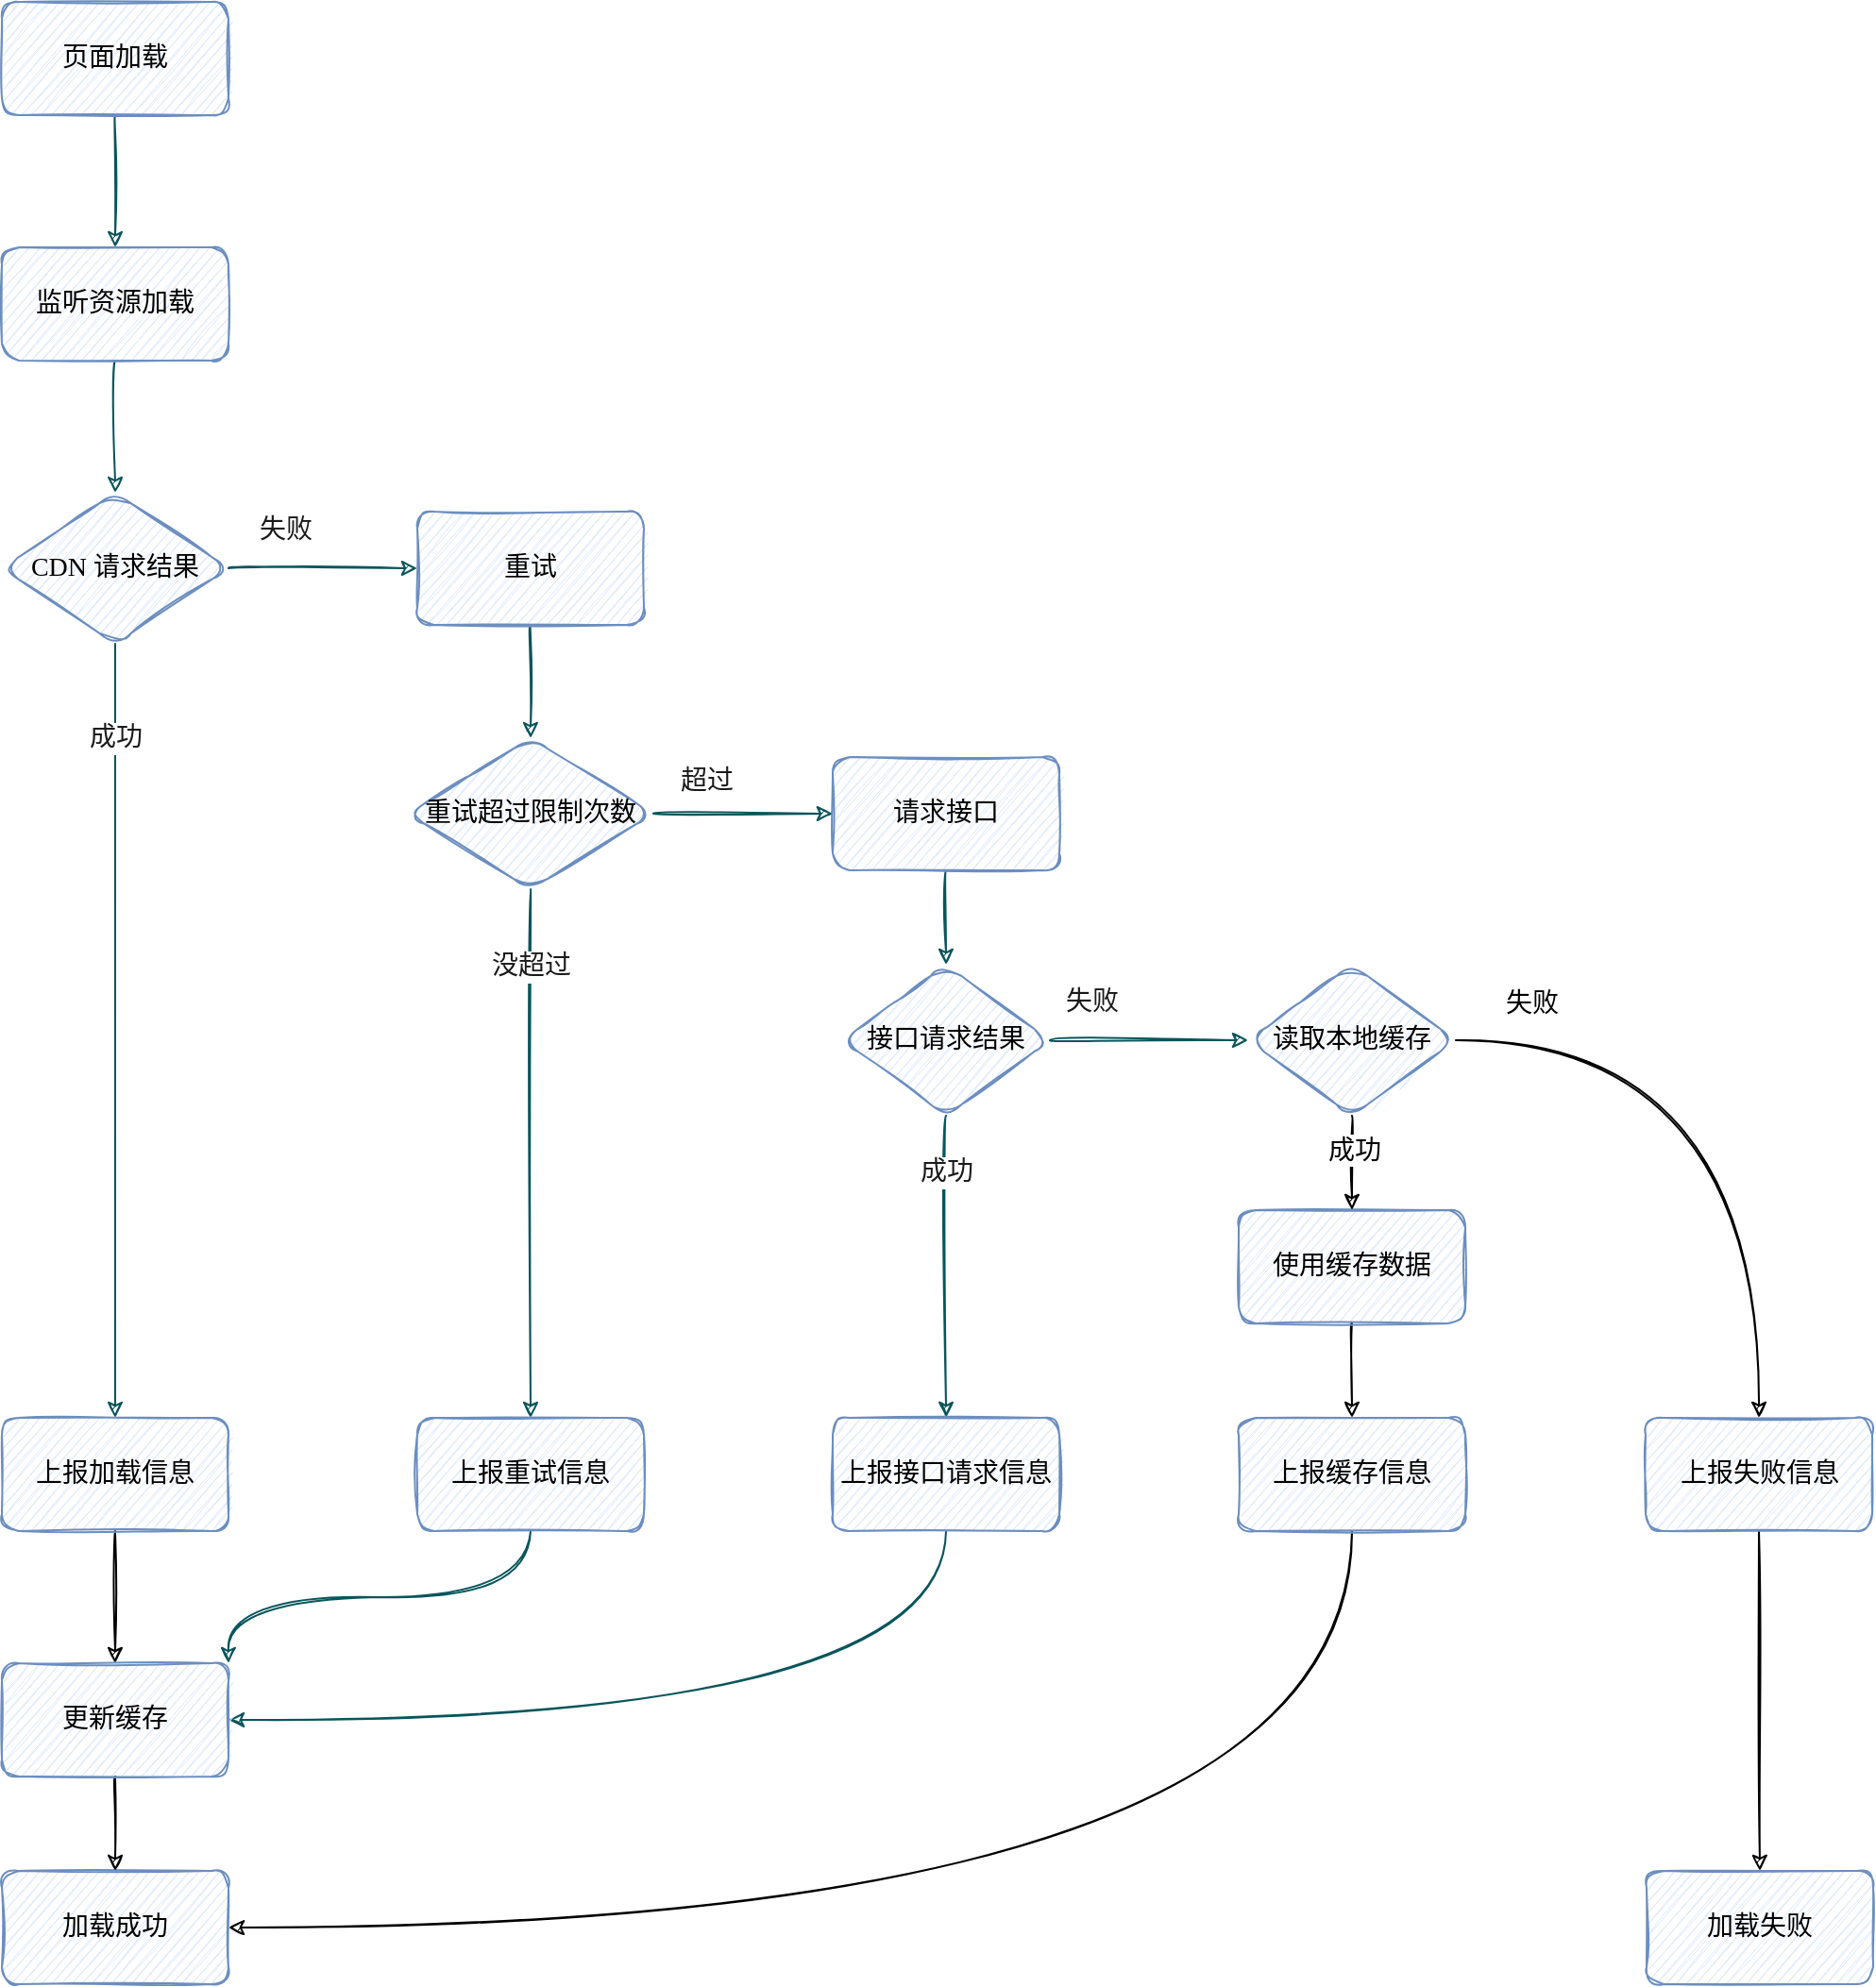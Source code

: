 <mxfile version="20.1.1" type="github" pages="3">
  <diagram id="t3yySSqcQi0GK2jSETE2" name="第 1 页">
    <mxGraphModel dx="1234" dy="736" grid="1" gridSize="10" guides="1" tooltips="1" connect="1" arrows="1" fold="1" page="1" pageScale="1" pageWidth="827" pageHeight="1169" math="0" shadow="0">
      <root>
        <mxCell id="0" />
        <mxCell id="1" parent="0" />
        <mxCell id="Fh5pH-LALgqKmIhRboKd-12" value="" style="edgeStyle=orthogonalEdgeStyle;curved=1;rounded=1;sketch=1;orthogonalLoop=1;jettySize=auto;html=1;fontFamily=手札体-简;fontColor=#1A1A1A;strokeColor=#09555B;fontSize=14;" parent="1" source="Fh5pH-LALgqKmIhRboKd-6" target="Fh5pH-LALgqKmIhRboKd-11" edge="1">
          <mxGeometry relative="1" as="geometry" />
        </mxCell>
        <mxCell id="Fh5pH-LALgqKmIhRboKd-6" value="页面加载" style="whiteSpace=wrap;html=1;fontFamily=手札体-简;fillColor=#dae8fc;strokeColor=#6c8ebf;rounded=1;sketch=1;shadow=0;glass=0;fontSize=14;" parent="1" vertex="1">
          <mxGeometry x="250" y="250" width="120" height="60" as="geometry" />
        </mxCell>
        <mxCell id="Fh5pH-LALgqKmIhRboKd-16" value="" style="edgeStyle=orthogonalEdgeStyle;curved=1;rounded=1;sketch=1;orthogonalLoop=1;jettySize=auto;html=1;fontFamily=手札体-简;fontColor=#1A1A1A;strokeColor=#09555B;fontSize=14;" parent="1" source="Fh5pH-LALgqKmIhRboKd-11" target="Fh5pH-LALgqKmIhRboKd-15" edge="1">
          <mxGeometry relative="1" as="geometry" />
        </mxCell>
        <mxCell id="Fh5pH-LALgqKmIhRboKd-11" value="监听资源加载" style="whiteSpace=wrap;html=1;fontFamily=手札体-简;fillColor=#dae8fc;strokeColor=#6c8ebf;rounded=1;sketch=1;shadow=0;glass=0;fontSize=14;" parent="1" vertex="1">
          <mxGeometry x="250" y="380" width="120" height="60" as="geometry" />
        </mxCell>
        <mxCell id="Fh5pH-LALgqKmIhRboKd-18" value="" style="edgeStyle=orthogonalEdgeStyle;curved=1;rounded=1;sketch=1;orthogonalLoop=1;jettySize=auto;html=1;fontFamily=手札体-简;fontColor=#1A1A1A;strokeColor=#09555B;entryX=0.5;entryY=0;entryDx=0;entryDy=0;fontSize=14;" parent="1" source="Fh5pH-LALgqKmIhRboKd-15" target="Fh5pH-LALgqKmIhRboKd-32" edge="1">
          <mxGeometry relative="1" as="geometry">
            <mxPoint x="320" y="670" as="targetPoint" />
          </mxGeometry>
        </mxCell>
        <mxCell id="Fh5pH-LALgqKmIhRboKd-24" value="成功" style="edgeLabel;html=1;align=center;verticalAlign=middle;resizable=0;points=[];fontFamily=手札体-简;fontColor=#1A1A1A;fontSize=14;" parent="Fh5pH-LALgqKmIhRboKd-18" vertex="1" connectable="0">
          <mxGeometry x="-0.371" relative="1" as="geometry">
            <mxPoint y="-79" as="offset" />
          </mxGeometry>
        </mxCell>
        <mxCell id="Fh5pH-LALgqKmIhRboKd-26" value="" style="edgeStyle=orthogonalEdgeStyle;curved=1;rounded=1;sketch=1;orthogonalLoop=1;jettySize=auto;html=1;fontFamily=手札体-简;fontColor=#1A1A1A;strokeColor=#09555B;entryX=0;entryY=0.5;entryDx=0;entryDy=0;fontSize=14;" parent="1" source="Fh5pH-LALgqKmIhRboKd-15" target="Fh5pH-LALgqKmIhRboKd-43" edge="1">
          <mxGeometry relative="1" as="geometry" />
        </mxCell>
        <mxCell id="Fh5pH-LALgqKmIhRboKd-27" value="失败" style="edgeLabel;html=1;align=center;verticalAlign=middle;resizable=0;points=[];fontFamily=手札体-简;fontColor=#1A1A1A;fontSize=14;" parent="Fh5pH-LALgqKmIhRboKd-26" vertex="1" connectable="0">
          <mxGeometry x="-0.1" y="1" relative="1" as="geometry">
            <mxPoint x="-15" y="-19" as="offset" />
          </mxGeometry>
        </mxCell>
        <mxCell id="Fh5pH-LALgqKmIhRboKd-15" value="CDN 请求结果" style="rhombus;whiteSpace=wrap;html=1;fontFamily=手札体-简;fillColor=#dae8fc;strokeColor=#6c8ebf;rounded=1;sketch=1;shadow=0;glass=0;fontSize=14;" parent="1" vertex="1">
          <mxGeometry x="250" y="510" width="120" height="80" as="geometry" />
        </mxCell>
        <mxCell id="Fh5pH-LALgqKmIhRboKd-19" value="加载成功" style="whiteSpace=wrap;html=1;fontFamily=手札体-简;fillColor=#dae8fc;strokeColor=#6c8ebf;rounded=1;sketch=1;shadow=0;glass=0;fontSize=14;" parent="1" vertex="1">
          <mxGeometry x="250" y="1240" width="120" height="60" as="geometry" />
        </mxCell>
        <mxCell id="Fh5pH-LALgqKmIhRboKd-29" value="" style="edgeStyle=orthogonalEdgeStyle;curved=1;rounded=1;sketch=1;orthogonalLoop=1;jettySize=auto;html=1;fontFamily=手札体-简;fontColor=#1A1A1A;strokeColor=#09555B;fontSize=14;" parent="1" source="Fh5pH-LALgqKmIhRboKd-25" target="Fh5pH-LALgqKmIhRboKd-28" edge="1">
          <mxGeometry relative="1" as="geometry" />
        </mxCell>
        <mxCell id="Fh5pH-LALgqKmIhRboKd-25" value="请求接口" style="whiteSpace=wrap;html=1;fontFamily=手札体-简;fillColor=#dae8fc;strokeColor=#6c8ebf;rounded=1;sketch=1;shadow=0;glass=0;fontSize=14;" parent="1" vertex="1">
          <mxGeometry x="690" y="650" width="120" height="60" as="geometry" />
        </mxCell>
        <mxCell id="Fh5pH-LALgqKmIhRboKd-40" value="" style="edgeStyle=orthogonalEdgeStyle;curved=1;rounded=1;sketch=1;orthogonalLoop=1;jettySize=auto;html=1;fontFamily=手札体-简;fontColor=#1A1A1A;strokeColor=#09555B;fontSize=14;" parent="1" source="Fh5pH-LALgqKmIhRboKd-28" target="Ezvvd1wqISpp8vzojuVs-2" edge="1">
          <mxGeometry relative="1" as="geometry" />
        </mxCell>
        <mxCell id="Fh5pH-LALgqKmIhRboKd-42" value="失败" style="edgeLabel;html=1;align=center;verticalAlign=middle;resizable=0;points=[];fontFamily=手札体-简;fontColor=#1A1A1A;fontSize=14;" parent="Fh5pH-LALgqKmIhRboKd-40" vertex="1" connectable="0">
          <mxGeometry x="0.152" y="-18" relative="1" as="geometry">
            <mxPoint x="-39" y="-38" as="offset" />
          </mxGeometry>
        </mxCell>
        <mxCell id="Fh5pH-LALgqKmIhRboKd-52" value="成功" style="edgeStyle=orthogonalEdgeStyle;curved=1;rounded=1;sketch=1;orthogonalLoop=1;jettySize=auto;html=1;exitX=0.5;exitY=1;exitDx=0;exitDy=0;entryX=0.5;entryY=0;entryDx=0;entryDy=0;fontFamily=手札体-简;fontColor=#1A1A1A;strokeColor=#09555B;fontSize=14;" parent="1" source="Fh5pH-LALgqKmIhRboKd-28" target="Fh5pH-LALgqKmIhRboKd-51" edge="1">
          <mxGeometry x="-0.625" relative="1" as="geometry">
            <mxPoint x="750" y="950" as="sourcePoint" />
            <mxPoint as="offset" />
          </mxGeometry>
        </mxCell>
        <mxCell id="Fh5pH-LALgqKmIhRboKd-28" value="接口请求结果" style="rhombus;whiteSpace=wrap;html=1;fontFamily=手札体-简;fillColor=#dae8fc;strokeColor=#6c8ebf;rounded=1;sketch=1;shadow=0;glass=0;fontSize=14;" parent="1" vertex="1">
          <mxGeometry x="695" y="760" width="110" height="80" as="geometry" />
        </mxCell>
        <mxCell id="d2gF18R-AOTu4A_wBiwt-5" style="edgeStyle=orthogonalEdgeStyle;curved=1;rounded=1;sketch=1;orthogonalLoop=1;jettySize=auto;html=1;exitX=0.5;exitY=1;exitDx=0;exitDy=0;entryX=0.5;entryY=0;entryDx=0;entryDy=0;fontSize=14;" edge="1" parent="1" source="Fh5pH-LALgqKmIhRboKd-32" target="d2gF18R-AOTu4A_wBiwt-3">
          <mxGeometry relative="1" as="geometry" />
        </mxCell>
        <mxCell id="Fh5pH-LALgqKmIhRboKd-32" value="上报加载信息" style="whiteSpace=wrap;html=1;fontFamily=手札体-简;fillColor=#dae8fc;strokeColor=#6c8ebf;rounded=1;sketch=1;shadow=0;glass=0;fontSize=14;" parent="1" vertex="1">
          <mxGeometry x="250" y="1000" width="120" height="60" as="geometry" />
        </mxCell>
        <mxCell id="d2gF18R-AOTu4A_wBiwt-2" style="edgeStyle=orthogonalEdgeStyle;curved=1;rounded=1;sketch=1;orthogonalLoop=1;jettySize=auto;html=1;exitX=0.5;exitY=1;exitDx=0;exitDy=0;entryX=0.5;entryY=0;entryDx=0;entryDy=0;fontSize=14;" edge="1" parent="1" source="Fh5pH-LALgqKmIhRboKd-39" target="d2gF18R-AOTu4A_wBiwt-1">
          <mxGeometry relative="1" as="geometry" />
        </mxCell>
        <mxCell id="Fh5pH-LALgqKmIhRboKd-39" value="使用缓存数据" style="whiteSpace=wrap;html=1;fontFamily=手札体-简;fillColor=#dae8fc;strokeColor=#6c8ebf;rounded=1;sketch=1;shadow=0;glass=0;fontSize=14;" parent="1" vertex="1">
          <mxGeometry x="905" y="890" width="120" height="60" as="geometry" />
        </mxCell>
        <mxCell id="Fh5pH-LALgqKmIhRboKd-44" style="edgeStyle=orthogonalEdgeStyle;curved=1;rounded=1;sketch=1;orthogonalLoop=1;jettySize=auto;html=1;exitX=1;exitY=0.5;exitDx=0;exitDy=0;entryX=0;entryY=0.5;entryDx=0;entryDy=0;fontFamily=手札体-简;fontColor=#1A1A1A;strokeColor=#09555B;fontSize=14;" parent="1" source="Fh5pH-LALgqKmIhRboKd-45" target="Fh5pH-LALgqKmIhRboKd-25" edge="1">
          <mxGeometry relative="1" as="geometry" />
        </mxCell>
        <mxCell id="Fh5pH-LALgqKmIhRboKd-50" value="超过" style="edgeLabel;html=1;align=center;verticalAlign=middle;resizable=0;points=[];fontFamily=手札体-简;fontColor=#1A1A1A;fontSize=14;" parent="Fh5pH-LALgqKmIhRboKd-44" vertex="1" connectable="0">
          <mxGeometry x="-0.412" y="17" relative="1" as="geometry">
            <mxPoint as="offset" />
          </mxGeometry>
        </mxCell>
        <mxCell id="Fh5pH-LALgqKmIhRboKd-46" value="" style="edgeStyle=orthogonalEdgeStyle;curved=1;rounded=1;sketch=1;orthogonalLoop=1;jettySize=auto;html=1;fontFamily=手札体-简;fontColor=#1A1A1A;strokeColor=#09555B;fontSize=14;" parent="1" source="Fh5pH-LALgqKmIhRboKd-43" target="Fh5pH-LALgqKmIhRboKd-45" edge="1">
          <mxGeometry relative="1" as="geometry" />
        </mxCell>
        <mxCell id="Fh5pH-LALgqKmIhRboKd-43" value="重试" style="whiteSpace=wrap;html=1;fontFamily=手札体-简;fillColor=#dae8fc;strokeColor=#6c8ebf;rounded=1;sketch=1;shadow=0;glass=0;fontSize=14;" parent="1" vertex="1">
          <mxGeometry x="470" y="520" width="120" height="60" as="geometry" />
        </mxCell>
        <mxCell id="Fh5pH-LALgqKmIhRboKd-48" style="edgeStyle=orthogonalEdgeStyle;curved=1;rounded=1;sketch=1;orthogonalLoop=1;jettySize=auto;html=1;exitX=0.5;exitY=1;exitDx=0;exitDy=0;entryX=0.5;entryY=0;entryDx=0;entryDy=0;fontFamily=手札体-简;fontColor=#1A1A1A;strokeColor=#09555B;fontSize=14;" parent="1" source="Fh5pH-LALgqKmIhRboKd-45" target="Fh5pH-LALgqKmIhRboKd-47" edge="1">
          <mxGeometry relative="1" as="geometry" />
        </mxCell>
        <mxCell id="Fh5pH-LALgqKmIhRboKd-49" value="没超过" style="edgeLabel;html=1;align=center;verticalAlign=middle;resizable=0;points=[];fontFamily=手札体-简;fontColor=#1A1A1A;fontSize=14;" parent="Fh5pH-LALgqKmIhRboKd-48" vertex="1" connectable="0">
          <mxGeometry x="0.067" y="2" relative="1" as="geometry">
            <mxPoint x="-2" y="-109" as="offset" />
          </mxGeometry>
        </mxCell>
        <mxCell id="Fh5pH-LALgqKmIhRboKd-45" value="重试超过限制次数" style="rhombus;whiteSpace=wrap;html=1;fontFamily=手札体-简;fillColor=#dae8fc;strokeColor=#6c8ebf;rounded=1;sketch=1;shadow=0;glass=0;fontSize=14;" parent="1" vertex="1">
          <mxGeometry x="465" y="640" width="130" height="80" as="geometry" />
        </mxCell>
        <mxCell id="Fh5pH-LALgqKmIhRboKd-56" style="edgeStyle=orthogonalEdgeStyle;curved=1;rounded=1;sketch=1;orthogonalLoop=1;jettySize=auto;html=1;exitX=0.5;exitY=1;exitDx=0;exitDy=0;entryX=1;entryY=0;entryDx=0;entryDy=0;fontFamily=手札体-简;fontColor=#1A1A1A;strokeColor=#09555B;fontSize=14;" parent="1" source="Fh5pH-LALgqKmIhRboKd-47" target="d2gF18R-AOTu4A_wBiwt-3" edge="1">
          <mxGeometry relative="1" as="geometry" />
        </mxCell>
        <mxCell id="Fh5pH-LALgqKmIhRboKd-47" value="上报重试信息" style="whiteSpace=wrap;html=1;fontFamily=手札体-简;fillColor=#dae8fc;strokeColor=#6c8ebf;rounded=1;sketch=1;shadow=0;glass=0;fontSize=14;" parent="1" vertex="1">
          <mxGeometry x="470" y="1000" width="120" height="60" as="geometry" />
        </mxCell>
        <mxCell id="Fh5pH-LALgqKmIhRboKd-59" style="edgeStyle=orthogonalEdgeStyle;curved=1;rounded=1;sketch=1;orthogonalLoop=1;jettySize=auto;html=1;exitX=0.5;exitY=1;exitDx=0;exitDy=0;entryX=1;entryY=0.5;entryDx=0;entryDy=0;fontFamily=手札体-简;fontColor=#1A1A1A;strokeColor=#09555B;fontSize=14;" parent="1" source="Fh5pH-LALgqKmIhRboKd-51" target="d2gF18R-AOTu4A_wBiwt-3" edge="1">
          <mxGeometry relative="1" as="geometry" />
        </mxCell>
        <mxCell id="Fh5pH-LALgqKmIhRboKd-51" value="上报接口请求信息" style="whiteSpace=wrap;html=1;fontFamily=手札体-简;fillColor=#dae8fc;strokeColor=#6c8ebf;rounded=1;sketch=1;shadow=0;glass=0;fontSize=14;" parent="1" vertex="1">
          <mxGeometry x="690" y="1000" width="120" height="60" as="geometry" />
        </mxCell>
        <mxCell id="d2gF18R-AOTu4A_wBiwt-7" style="edgeStyle=orthogonalEdgeStyle;curved=1;rounded=1;sketch=1;orthogonalLoop=1;jettySize=auto;html=1;exitX=0.5;exitY=1;exitDx=0;exitDy=0;entryX=0.5;entryY=0;entryDx=0;entryDy=0;fontSize=14;" edge="1" parent="1" source="Ezvvd1wqISpp8vzojuVs-4" target="Ezvvd1wqISpp8vzojuVs-1">
          <mxGeometry relative="1" as="geometry" />
        </mxCell>
        <mxCell id="Ezvvd1wqISpp8vzojuVs-6" style="edgeStyle=orthogonalEdgeStyle;curved=1;rounded=1;sketch=1;orthogonalLoop=1;jettySize=auto;html=1;exitX=0.5;exitY=1;exitDx=0;exitDy=0;entryX=1;entryY=0.5;entryDx=0;entryDy=0;fontSize=14;" edge="1" parent="1" source="d2gF18R-AOTu4A_wBiwt-1" target="Fh5pH-LALgqKmIhRboKd-19">
          <mxGeometry relative="1" as="geometry" />
        </mxCell>
        <mxCell id="d2gF18R-AOTu4A_wBiwt-1" value="上报缓存信息" style="whiteSpace=wrap;html=1;fontFamily=手札体-简;fillColor=#dae8fc;strokeColor=#6c8ebf;rounded=1;sketch=1;shadow=0;glass=0;fontSize=14;" vertex="1" parent="1">
          <mxGeometry x="905" y="1000" width="120" height="60" as="geometry" />
        </mxCell>
        <mxCell id="d2gF18R-AOTu4A_wBiwt-6" style="edgeStyle=orthogonalEdgeStyle;curved=1;rounded=1;sketch=1;orthogonalLoop=1;jettySize=auto;html=1;exitX=0.5;exitY=1;exitDx=0;exitDy=0;fontSize=14;" edge="1" parent="1" source="d2gF18R-AOTu4A_wBiwt-3" target="Fh5pH-LALgqKmIhRboKd-19">
          <mxGeometry relative="1" as="geometry" />
        </mxCell>
        <mxCell id="d2gF18R-AOTu4A_wBiwt-3" value="更新缓存" style="whiteSpace=wrap;html=1;fontFamily=手札体-简;fillColor=#dae8fc;strokeColor=#6c8ebf;rounded=1;sketch=1;shadow=0;glass=0;fontSize=14;" vertex="1" parent="1">
          <mxGeometry x="250" y="1130" width="120" height="60" as="geometry" />
        </mxCell>
        <mxCell id="Ezvvd1wqISpp8vzojuVs-1" value="加载失败" style="whiteSpace=wrap;html=1;fontFamily=手札体-简;fillColor=#dae8fc;strokeColor=#6c8ebf;rounded=1;sketch=1;shadow=0;glass=0;fontSize=14;" vertex="1" parent="1">
          <mxGeometry x="1121" y="1240" width="120" height="60" as="geometry" />
        </mxCell>
        <mxCell id="Ezvvd1wqISpp8vzojuVs-3" style="edgeStyle=orthogonalEdgeStyle;curved=1;rounded=1;sketch=1;orthogonalLoop=1;jettySize=auto;html=1;fontSize=14;" edge="1" parent="1" source="Ezvvd1wqISpp8vzojuVs-2" target="Fh5pH-LALgqKmIhRboKd-39">
          <mxGeometry relative="1" as="geometry" />
        </mxCell>
        <mxCell id="Ezvvd1wqISpp8vzojuVs-7" value="成功" style="edgeLabel;html=1;align=center;verticalAlign=middle;resizable=0;points=[];fontSize=14;" vertex="1" connectable="0" parent="Ezvvd1wqISpp8vzojuVs-3">
          <mxGeometry x="-0.3" y="1" relative="1" as="geometry">
            <mxPoint as="offset" />
          </mxGeometry>
        </mxCell>
        <mxCell id="Ezvvd1wqISpp8vzojuVs-5" value="" style="edgeStyle=orthogonalEdgeStyle;curved=1;rounded=1;sketch=1;orthogonalLoop=1;jettySize=auto;html=1;fontSize=14;" edge="1" parent="1" source="Ezvvd1wqISpp8vzojuVs-2" target="Ezvvd1wqISpp8vzojuVs-4">
          <mxGeometry relative="1" as="geometry" />
        </mxCell>
        <mxCell id="Ezvvd1wqISpp8vzojuVs-8" value="失败" style="edgeLabel;html=1;align=center;verticalAlign=middle;resizable=0;points=[];fontSize=14;" vertex="1" connectable="0" parent="Ezvvd1wqISpp8vzojuVs-5">
          <mxGeometry x="-0.423" y="-35" relative="1" as="geometry">
            <mxPoint x="-64" y="-55" as="offset" />
          </mxGeometry>
        </mxCell>
        <mxCell id="Ezvvd1wqISpp8vzojuVs-2" value="读取本地缓存" style="rhombus;whiteSpace=wrap;html=1;fontFamily=手札体-简;fillColor=#dae8fc;strokeColor=#6c8ebf;rounded=1;sketch=1;shadow=0;glass=0;fontSize=14;" vertex="1" parent="1">
          <mxGeometry x="910" y="760" width="110" height="80" as="geometry" />
        </mxCell>
        <mxCell id="Ezvvd1wqISpp8vzojuVs-4" value="上报失败信息" style="whiteSpace=wrap;html=1;fontFamily=手札体-简;fillColor=#dae8fc;strokeColor=#6c8ebf;rounded=1;sketch=1;shadow=0;glass=0;fontSize=14;" vertex="1" parent="1">
          <mxGeometry x="1120.5" y="1000" width="120" height="60" as="geometry" />
        </mxCell>
      </root>
    </mxGraphModel>
  </diagram>
  <diagram id="sl3AEhHY-nBt-mH4pjWt" name="第 2 页">
    <mxGraphModel dx="2061" dy="736" grid="1" gridSize="10" guides="1" tooltips="1" connect="1" arrows="1" fold="1" page="1" pageScale="1" pageWidth="827" pageHeight="1169" math="0" shadow="0">
      <root>
        <mxCell id="0" />
        <mxCell id="1" parent="0" />
        <mxCell id="W8LU7qQIYmxVWT3VaW9S-6" value="" style="edgeStyle=orthogonalEdgeStyle;rounded=1;orthogonalLoop=1;jettySize=auto;html=1;curved=1;sketch=1;fontSize=14;" edge="1" parent="1" source="W8LU7qQIYmxVWT3VaW9S-1" target="W8LU7qQIYmxVWT3VaW9S-5">
          <mxGeometry relative="1" as="geometry" />
        </mxCell>
        <mxCell id="W8LU7qQIYmxVWT3VaW9S-1" value="进入 RN 页面" style="whiteSpace=wrap;html=1;fontFamily=手札体-简;fillColor=#dae8fc;strokeColor=#6c8ebf;rounded=1;sketch=1;shadow=0;glass=0;fontSize=14;" vertex="1" parent="1">
          <mxGeometry x="-360" y="225" width="120" height="60" as="geometry" />
        </mxCell>
        <mxCell id="W8LU7qQIYmxVWT3VaW9S-8" value="" style="edgeStyle=orthogonalEdgeStyle;rounded=1;orthogonalLoop=1;jettySize=auto;html=1;curved=1;sketch=1;fontSize=14;" edge="1" parent="1" source="W8LU7qQIYmxVWT3VaW9S-5" target="W8LU7qQIYmxVWT3VaW9S-7">
          <mxGeometry relative="1" as="geometry" />
        </mxCell>
        <mxCell id="W8LU7qQIYmxVWT3VaW9S-9" value="&amp;lt;= 60s" style="edgeLabel;html=1;align=center;verticalAlign=middle;resizable=0;points=[];sketch=1;rounded=1;fontSize=14;" vertex="1" connectable="0" parent="W8LU7qQIYmxVWT3VaW9S-8">
          <mxGeometry x="-0.217" y="-2" relative="1" as="geometry">
            <mxPoint y="1" as="offset" />
          </mxGeometry>
        </mxCell>
        <mxCell id="W8LU7qQIYmxVWT3VaW9S-11" value="" style="edgeStyle=orthogonalEdgeStyle;rounded=1;orthogonalLoop=1;jettySize=auto;html=1;curved=1;sketch=1;fontSize=14;" edge="1" parent="1" source="W8LU7qQIYmxVWT3VaW9S-5" target="W8LU7qQIYmxVWT3VaW9S-10">
          <mxGeometry relative="1" as="geometry" />
        </mxCell>
        <mxCell id="W8LU7qQIYmxVWT3VaW9S-12" value="&amp;gt; 60s" style="edgeLabel;html=1;align=center;verticalAlign=middle;resizable=0;points=[];sketch=1;rounded=1;fontSize=14;" vertex="1" connectable="0" parent="W8LU7qQIYmxVWT3VaW9S-11">
          <mxGeometry x="-0.273" y="4" relative="1" as="geometry">
            <mxPoint x="-3" y="-11" as="offset" />
          </mxGeometry>
        </mxCell>
        <mxCell id="W8LU7qQIYmxVWT3VaW9S-5" value="与上次请求间隔" style="rhombus;whiteSpace=wrap;html=1;fontFamily=手札体-简;fillColor=#dae8fc;strokeColor=#6c8ebf;rounded=1;sketch=1;shadow=0;glass=0;fontSize=14;" vertex="1" parent="1">
          <mxGeometry x="-150" y="220" width="160" height="70" as="geometry" />
        </mxCell>
        <mxCell id="W8LU7qQIYmxVWT3VaW9S-7" value="不需要额外请求" style="whiteSpace=wrap;html=1;fontFamily=手札体-简;fillColor=#dae8fc;strokeColor=#6c8ebf;rounded=1;sketch=1;shadow=0;glass=0;fontSize=14;" vertex="1" parent="1">
          <mxGeometry x="-130" y="110" width="120" height="60" as="geometry" />
        </mxCell>
        <mxCell id="Dcg1v1eFajbZp5ejthmp-4" value="" style="edgeStyle=orthogonalEdgeStyle;curved=1;rounded=1;sketch=1;orthogonalLoop=1;jettySize=auto;html=1;fontSize=14;" edge="1" parent="1" source="W8LU7qQIYmxVWT3VaW9S-10" target="Dcg1v1eFajbZp5ejthmp-3">
          <mxGeometry relative="1" as="geometry" />
        </mxCell>
        <mxCell id="W8LU7qQIYmxVWT3VaW9S-10" value="请求资源" style="whiteSpace=wrap;html=1;fontFamily=手札体-简;fillColor=#ffe6cc;strokeColor=#d79b00;rounded=1;sketch=1;shadow=0;glass=0;fontSize=14;" vertex="1" parent="1">
          <mxGeometry x="100" y="225" width="120" height="60" as="geometry" />
        </mxCell>
        <mxCell id="Dcg1v1eFajbZp5ejthmp-6" value="" style="edgeStyle=orthogonalEdgeStyle;curved=1;rounded=1;sketch=1;orthogonalLoop=1;jettySize=auto;html=1;entryX=0;entryY=0.5;entryDx=0;entryDy=0;fontSize=14;" edge="1" parent="1" source="Dcg1v1eFajbZp5ejthmp-3" target="Dcg1v1eFajbZp5ejthmp-5">
          <mxGeometry relative="1" as="geometry" />
        </mxCell>
        <mxCell id="Dcg1v1eFajbZp5ejthmp-11" value="Pending" style="edgeLabel;html=1;align=center;verticalAlign=middle;resizable=0;points=[];fontSize=14;" vertex="1" connectable="0" parent="Dcg1v1eFajbZp5ejthmp-6">
          <mxGeometry x="-0.7" y="1" relative="1" as="geometry">
            <mxPoint x="-12" y="-1" as="offset" />
          </mxGeometry>
        </mxCell>
        <mxCell id="Dcg1v1eFajbZp5ejthmp-9" value="" style="edgeStyle=orthogonalEdgeStyle;curved=1;rounded=1;sketch=1;orthogonalLoop=1;jettySize=auto;html=1;fontSize=14;" edge="1" parent="1" source="Dcg1v1eFajbZp5ejthmp-3" target="Dcg1v1eFajbZp5ejthmp-8">
          <mxGeometry relative="1" as="geometry" />
        </mxCell>
        <mxCell id="Dcg1v1eFajbZp5ejthmp-10" value="Success" style="edgeLabel;html=1;align=center;verticalAlign=middle;resizable=0;points=[];fontSize=14;" vertex="1" connectable="0" parent="Dcg1v1eFajbZp5ejthmp-9">
          <mxGeometry x="-0.5" y="1" relative="1" as="geometry">
            <mxPoint y="-14" as="offset" />
          </mxGeometry>
        </mxCell>
        <mxCell id="1T5LR_B1_hxrHVFEum1K-2" value="" style="edgeStyle=orthogonalEdgeStyle;curved=1;rounded=1;sketch=1;orthogonalLoop=1;jettySize=auto;html=1;entryX=0;entryY=0.5;entryDx=0;entryDy=0;fontSize=14;" edge="1" parent="1" source="Dcg1v1eFajbZp5ejthmp-3" target="1T5LR_B1_hxrHVFEum1K-1">
          <mxGeometry relative="1" as="geometry" />
        </mxCell>
        <mxCell id="1T5LR_B1_hxrHVFEum1K-3" value="Failed" style="edgeLabel;html=1;align=center;verticalAlign=middle;resizable=0;points=[];fontSize=14;" vertex="1" connectable="0" parent="1T5LR_B1_hxrHVFEum1K-2">
          <mxGeometry x="-0.389" y="-2" relative="1" as="geometry">
            <mxPoint y="1" as="offset" />
          </mxGeometry>
        </mxCell>
        <mxCell id="Dcg1v1eFajbZp5ejthmp-3" value="请求结果" style="rhombus;whiteSpace=wrap;html=1;fontFamily=手札体-简;fillColor=#dae8fc;strokeColor=#6c8ebf;rounded=1;sketch=1;shadow=0;glass=0;fontSize=14;" vertex="1" parent="1">
          <mxGeometry x="274" y="215" width="140" height="80" as="geometry" />
        </mxCell>
        <mxCell id="Dcg1v1eFajbZp5ejthmp-5" value="Loading 页面" style="whiteSpace=wrap;html=1;fontFamily=手札体-简;fillColor=#dae8fc;strokeColor=#6c8ebf;rounded=1;sketch=1;shadow=0;glass=0;fontSize=14;" vertex="1" parent="1">
          <mxGeometry x="414" y="120" width="120" height="60" as="geometry" />
        </mxCell>
        <mxCell id="Dcg1v1eFajbZp5ejthmp-8" value="页面正常流程" style="whiteSpace=wrap;html=1;fontFamily=手札体-简;fillColor=#dae8fc;strokeColor=#6c8ebf;rounded=1;sketch=1;shadow=0;glass=0;fontSize=14;" vertex="1" parent="1">
          <mxGeometry x="560" y="225" width="120" height="60" as="geometry" />
        </mxCell>
        <mxCell id="1T5LR_B1_hxrHVFEum1K-1" value="错误页面" style="whiteSpace=wrap;html=1;fontFamily=手札体-简;fillColor=#dae8fc;strokeColor=#6c8ebf;rounded=1;sketch=1;shadow=0;glass=0;fontSize=14;" vertex="1" parent="1">
          <mxGeometry x="414" y="320" width="120" height="60" as="geometry" />
        </mxCell>
      </root>
    </mxGraphModel>
  </diagram>
  <diagram id="PhagH9LiES2gXkHeh0MP" name="第 3 页">
    <mxGraphModel dx="2061" dy="736" grid="1" gridSize="10" guides="1" tooltips="1" connect="1" arrows="1" fold="1" page="1" pageScale="1" pageWidth="827" pageHeight="1169" math="0" shadow="0">
      <root>
        <mxCell id="0" />
        <mxCell id="1" parent="0" />
        <mxCell id="YwVeSngbWMRK2-U2qekj-3" value="" style="edgeStyle=orthogonalEdgeStyle;curved=1;rounded=1;sketch=1;orthogonalLoop=1;jettySize=auto;html=1;fontSize=14;fontFamily=手札体-简;" edge="1" parent="1" source="YwVeSngbWMRK2-U2qekj-1" target="YwVeSngbWMRK2-U2qekj-2">
          <mxGeometry relative="1" as="geometry" />
        </mxCell>
        <mxCell id="YwVeSngbWMRK2-U2qekj-1" value="进入 H5 DP 页面" style="whiteSpace=wrap;html=1;fontFamily=手札体-简;fillColor=#dae8fc;strokeColor=#6c8ebf;rounded=1;sketch=1;shadow=0;glass=0;fontSize=14;" vertex="1" parent="1">
          <mxGeometry x="-760" y="225" width="120" height="60" as="geometry" />
        </mxCell>
        <mxCell id="YwVeSngbWMRK2-U2qekj-5" value="" style="edgeStyle=orthogonalEdgeStyle;curved=1;rounded=1;sketch=1;orthogonalLoop=1;jettySize=auto;html=1;fontSize=14;fontFamily=手札体-简;" edge="1" parent="1" source="YwVeSngbWMRK2-U2qekj-2" target="YwVeSngbWMRK2-U2qekj-10">
          <mxGeometry relative="1" as="geometry">
            <mxPoint x="-630" y="440" as="targetPoint" />
          </mxGeometry>
        </mxCell>
        <mxCell id="YwVeSngbWMRK2-U2qekj-9" value="需要" style="edgeLabel;html=1;align=center;verticalAlign=middle;resizable=0;points=[];fontSize=14;fontFamily=手札体-简;" vertex="1" connectable="0" parent="YwVeSngbWMRK2-U2qekj-5">
          <mxGeometry x="-0.157" relative="1" as="geometry">
            <mxPoint x="-15" y="-15" as="offset" />
          </mxGeometry>
        </mxCell>
        <mxCell id="YwVeSngbWMRK2-U2qekj-7" value="" style="edgeStyle=orthogonalEdgeStyle;curved=1;rounded=1;sketch=1;orthogonalLoop=1;jettySize=auto;html=1;fontSize=14;fontFamily=手札体-简;" edge="1" parent="1" source="YwVeSngbWMRK2-U2qekj-2" target="YwVeSngbWMRK2-U2qekj-6">
          <mxGeometry relative="1" as="geometry" />
        </mxCell>
        <mxCell id="YwVeSngbWMRK2-U2qekj-8" value="不需要" style="edgeLabel;html=1;align=center;verticalAlign=middle;resizable=0;points=[];fontSize=14;fontFamily=手札体-简;" vertex="1" connectable="0" parent="YwVeSngbWMRK2-U2qekj-7">
          <mxGeometry x="-0.365" relative="1" as="geometry">
            <mxPoint y="-15" as="offset" />
          </mxGeometry>
        </mxCell>
        <mxCell id="YwVeSngbWMRK2-U2qekj-2" value="当前页面需要 bill config&amp;nbsp;" style="rhombus;whiteSpace=wrap;html=1;fontFamily=手札体-简;fillColor=#dae8fc;strokeColor=#6c8ebf;rounded=1;sketch=1;shadow=0;glass=0;fontSize=14;" vertex="1" parent="1">
          <mxGeometry x="-580" y="210" width="185" height="90" as="geometry" />
        </mxCell>
        <mxCell id="YwVeSngbWMRK2-U2qekj-6" value="原有逻辑" style="whiteSpace=wrap;html=1;fontFamily=手札体-简;fillColor=#dae8fc;strokeColor=#6c8ebf;rounded=1;sketch=1;shadow=0;glass=0;fontSize=14;" vertex="1" parent="1">
          <mxGeometry x="-395" y="40" width="120" height="60" as="geometry" />
        </mxCell>
        <mxCell id="YwVeSngbWMRK2-U2qekj-13" style="edgeStyle=orthogonalEdgeStyle;curved=1;rounded=1;sketch=1;orthogonalLoop=1;jettySize=auto;html=1;fontSize=14;fontFamily=手札体-简;" edge="1" parent="1" source="YwVeSngbWMRK2-U2qekj-10" target="YwVeSngbWMRK2-U2qekj-6">
          <mxGeometry relative="1" as="geometry" />
        </mxCell>
        <mxCell id="YwVeSngbWMRK2-U2qekj-14" value="加载成功" style="edgeLabel;html=1;align=center;verticalAlign=middle;resizable=0;points=[];fontSize=14;fontFamily=手札体-简;" vertex="1" connectable="0" parent="YwVeSngbWMRK2-U2qekj-13">
          <mxGeometry x="-0.498" y="4" relative="1" as="geometry">
            <mxPoint y="-11" as="offset" />
          </mxGeometry>
        </mxCell>
        <mxCell id="YwVeSngbWMRK2-U2qekj-16" value="" style="edgeStyle=orthogonalEdgeStyle;curved=1;rounded=1;sketch=1;orthogonalLoop=1;jettySize=auto;html=1;fontSize=14;fontFamily=手札体-简;" edge="1" parent="1" source="YwVeSngbWMRK2-U2qekj-10" target="YwVeSngbWMRK2-U2qekj-15">
          <mxGeometry relative="1" as="geometry" />
        </mxCell>
        <mxCell id="YwVeSngbWMRK2-U2qekj-17" value="无资源 / 资源加载失败" style="edgeLabel;html=1;align=center;verticalAlign=middle;resizable=0;points=[];fontSize=14;fontFamily=手札体-简;" vertex="1" connectable="0" parent="YwVeSngbWMRK2-U2qekj-16">
          <mxGeometry x="-0.263" y="-2" relative="1" as="geometry">
            <mxPoint x="8" y="-17" as="offset" />
          </mxGeometry>
        </mxCell>
        <mxCell id="YwVeSngbWMRK2-U2qekj-10" value="资源已经加载" style="rhombus;whiteSpace=wrap;html=1;fontFamily=手札体-简;fillColor=#dae8fc;strokeColor=#6c8ebf;rounded=1;sketch=1;shadow=0;glass=0;fontSize=14;" vertex="1" parent="1">
          <mxGeometry x="-300" y="210" width="185" height="90" as="geometry" />
        </mxCell>
        <mxCell id="gFVyrwOUvj6PFD4fB9US-11" style="edgeStyle=orthogonalEdgeStyle;curved=1;rounded=1;sketch=1;orthogonalLoop=1;jettySize=auto;html=1;exitX=1;exitY=0.5;exitDx=0;exitDy=0;fontSize=14;fontFamily=手札体-简;" edge="1" parent="1" source="YwVeSngbWMRK2-U2qekj-15" target="gFVyrwOUvj6PFD4fB9US-7">
          <mxGeometry relative="1" as="geometry" />
        </mxCell>
        <mxCell id="YwVeSngbWMRK2-U2qekj-15" value="请求资源" style="whiteSpace=wrap;html=1;fontFamily=手札体-简;fillColor=#ffe6cc;strokeColor=#d79b00;rounded=1;sketch=1;shadow=0;glass=0;fontSize=14;" vertex="1" parent="1">
          <mxGeometry x="40" y="225" width="120" height="60" as="geometry" />
        </mxCell>
        <mxCell id="gFVyrwOUvj6PFD4fB9US-1" value="" style="edgeStyle=orthogonalEdgeStyle;curved=1;rounded=1;sketch=1;orthogonalLoop=1;jettySize=auto;html=1;entryX=0;entryY=0.5;entryDx=0;entryDy=0;fontSize=14;fontFamily=手札体-简;" edge="1" parent="1" source="gFVyrwOUvj6PFD4fB9US-7" target="gFVyrwOUvj6PFD4fB9US-8">
          <mxGeometry relative="1" as="geometry" />
        </mxCell>
        <mxCell id="gFVyrwOUvj6PFD4fB9US-2" value="Pending" style="edgeLabel;html=1;align=center;verticalAlign=middle;resizable=0;points=[];fontSize=14;fontFamily=手札体-简;" vertex="1" connectable="0" parent="gFVyrwOUvj6PFD4fB9US-1">
          <mxGeometry x="-0.7" y="1" relative="1" as="geometry">
            <mxPoint x="-12" y="-1" as="offset" />
          </mxGeometry>
        </mxCell>
        <mxCell id="gFVyrwOUvj6PFD4fB9US-3" value="" style="edgeStyle=orthogonalEdgeStyle;curved=1;rounded=1;sketch=1;orthogonalLoop=1;jettySize=auto;html=1;fontSize=14;fontFamily=手札体-简;" edge="1" parent="1" source="gFVyrwOUvj6PFD4fB9US-7" target="gFVyrwOUvj6PFD4fB9US-9">
          <mxGeometry relative="1" as="geometry" />
        </mxCell>
        <mxCell id="gFVyrwOUvj6PFD4fB9US-4" value="Success" style="edgeLabel;html=1;align=center;verticalAlign=middle;resizable=0;points=[];fontSize=14;fontFamily=手札体-简;" vertex="1" connectable="0" parent="gFVyrwOUvj6PFD4fB9US-3">
          <mxGeometry x="-0.5" y="1" relative="1" as="geometry">
            <mxPoint y="-14" as="offset" />
          </mxGeometry>
        </mxCell>
        <mxCell id="gFVyrwOUvj6PFD4fB9US-5" value="" style="edgeStyle=orthogonalEdgeStyle;curved=1;rounded=1;sketch=1;orthogonalLoop=1;jettySize=auto;html=1;entryX=0;entryY=0.5;entryDx=0;entryDy=0;fontSize=14;fontFamily=手札体-简;" edge="1" parent="1" source="gFVyrwOUvj6PFD4fB9US-7" target="gFVyrwOUvj6PFD4fB9US-10">
          <mxGeometry relative="1" as="geometry" />
        </mxCell>
        <mxCell id="gFVyrwOUvj6PFD4fB9US-6" value="Failed" style="edgeLabel;html=1;align=center;verticalAlign=middle;resizable=0;points=[];fontSize=14;fontFamily=手札体-简;" vertex="1" connectable="0" parent="gFVyrwOUvj6PFD4fB9US-5">
          <mxGeometry x="-0.389" y="-2" relative="1" as="geometry">
            <mxPoint y="1" as="offset" />
          </mxGeometry>
        </mxCell>
        <mxCell id="gFVyrwOUvj6PFD4fB9US-7" value="请求结果" style="rhombus;whiteSpace=wrap;html=1;fontFamily=手札体-简;fillColor=#dae8fc;strokeColor=#6c8ebf;rounded=1;sketch=1;shadow=0;glass=0;fontSize=14;" vertex="1" parent="1">
          <mxGeometry x="240" y="215" width="140" height="80" as="geometry" />
        </mxCell>
        <mxCell id="gFVyrwOUvj6PFD4fB9US-8" value="Loading 页面" style="whiteSpace=wrap;html=1;fontFamily=手札体-简;fillColor=#dae8fc;strokeColor=#6c8ebf;rounded=1;sketch=1;shadow=0;glass=0;fontSize=14;" vertex="1" parent="1">
          <mxGeometry x="380" y="120" width="120" height="60" as="geometry" />
        </mxCell>
        <mxCell id="gFVyrwOUvj6PFD4fB9US-9" value="页面正常流程" style="whiteSpace=wrap;html=1;fontFamily=手札体-简;fillColor=#dae8fc;strokeColor=#6c8ebf;rounded=1;sketch=1;shadow=0;glass=0;fontSize=14;" vertex="1" parent="1">
          <mxGeometry x="526" y="225" width="120" height="60" as="geometry" />
        </mxCell>
        <mxCell id="gFVyrwOUvj6PFD4fB9US-10" value="错误页面" style="whiteSpace=wrap;html=1;fontFamily=手札体-简;fillColor=#dae8fc;strokeColor=#6c8ebf;rounded=1;sketch=1;shadow=0;glass=0;fontSize=14;" vertex="1" parent="1">
          <mxGeometry x="380" y="320" width="120" height="60" as="geometry" />
        </mxCell>
      </root>
    </mxGraphModel>
  </diagram>
</mxfile>
